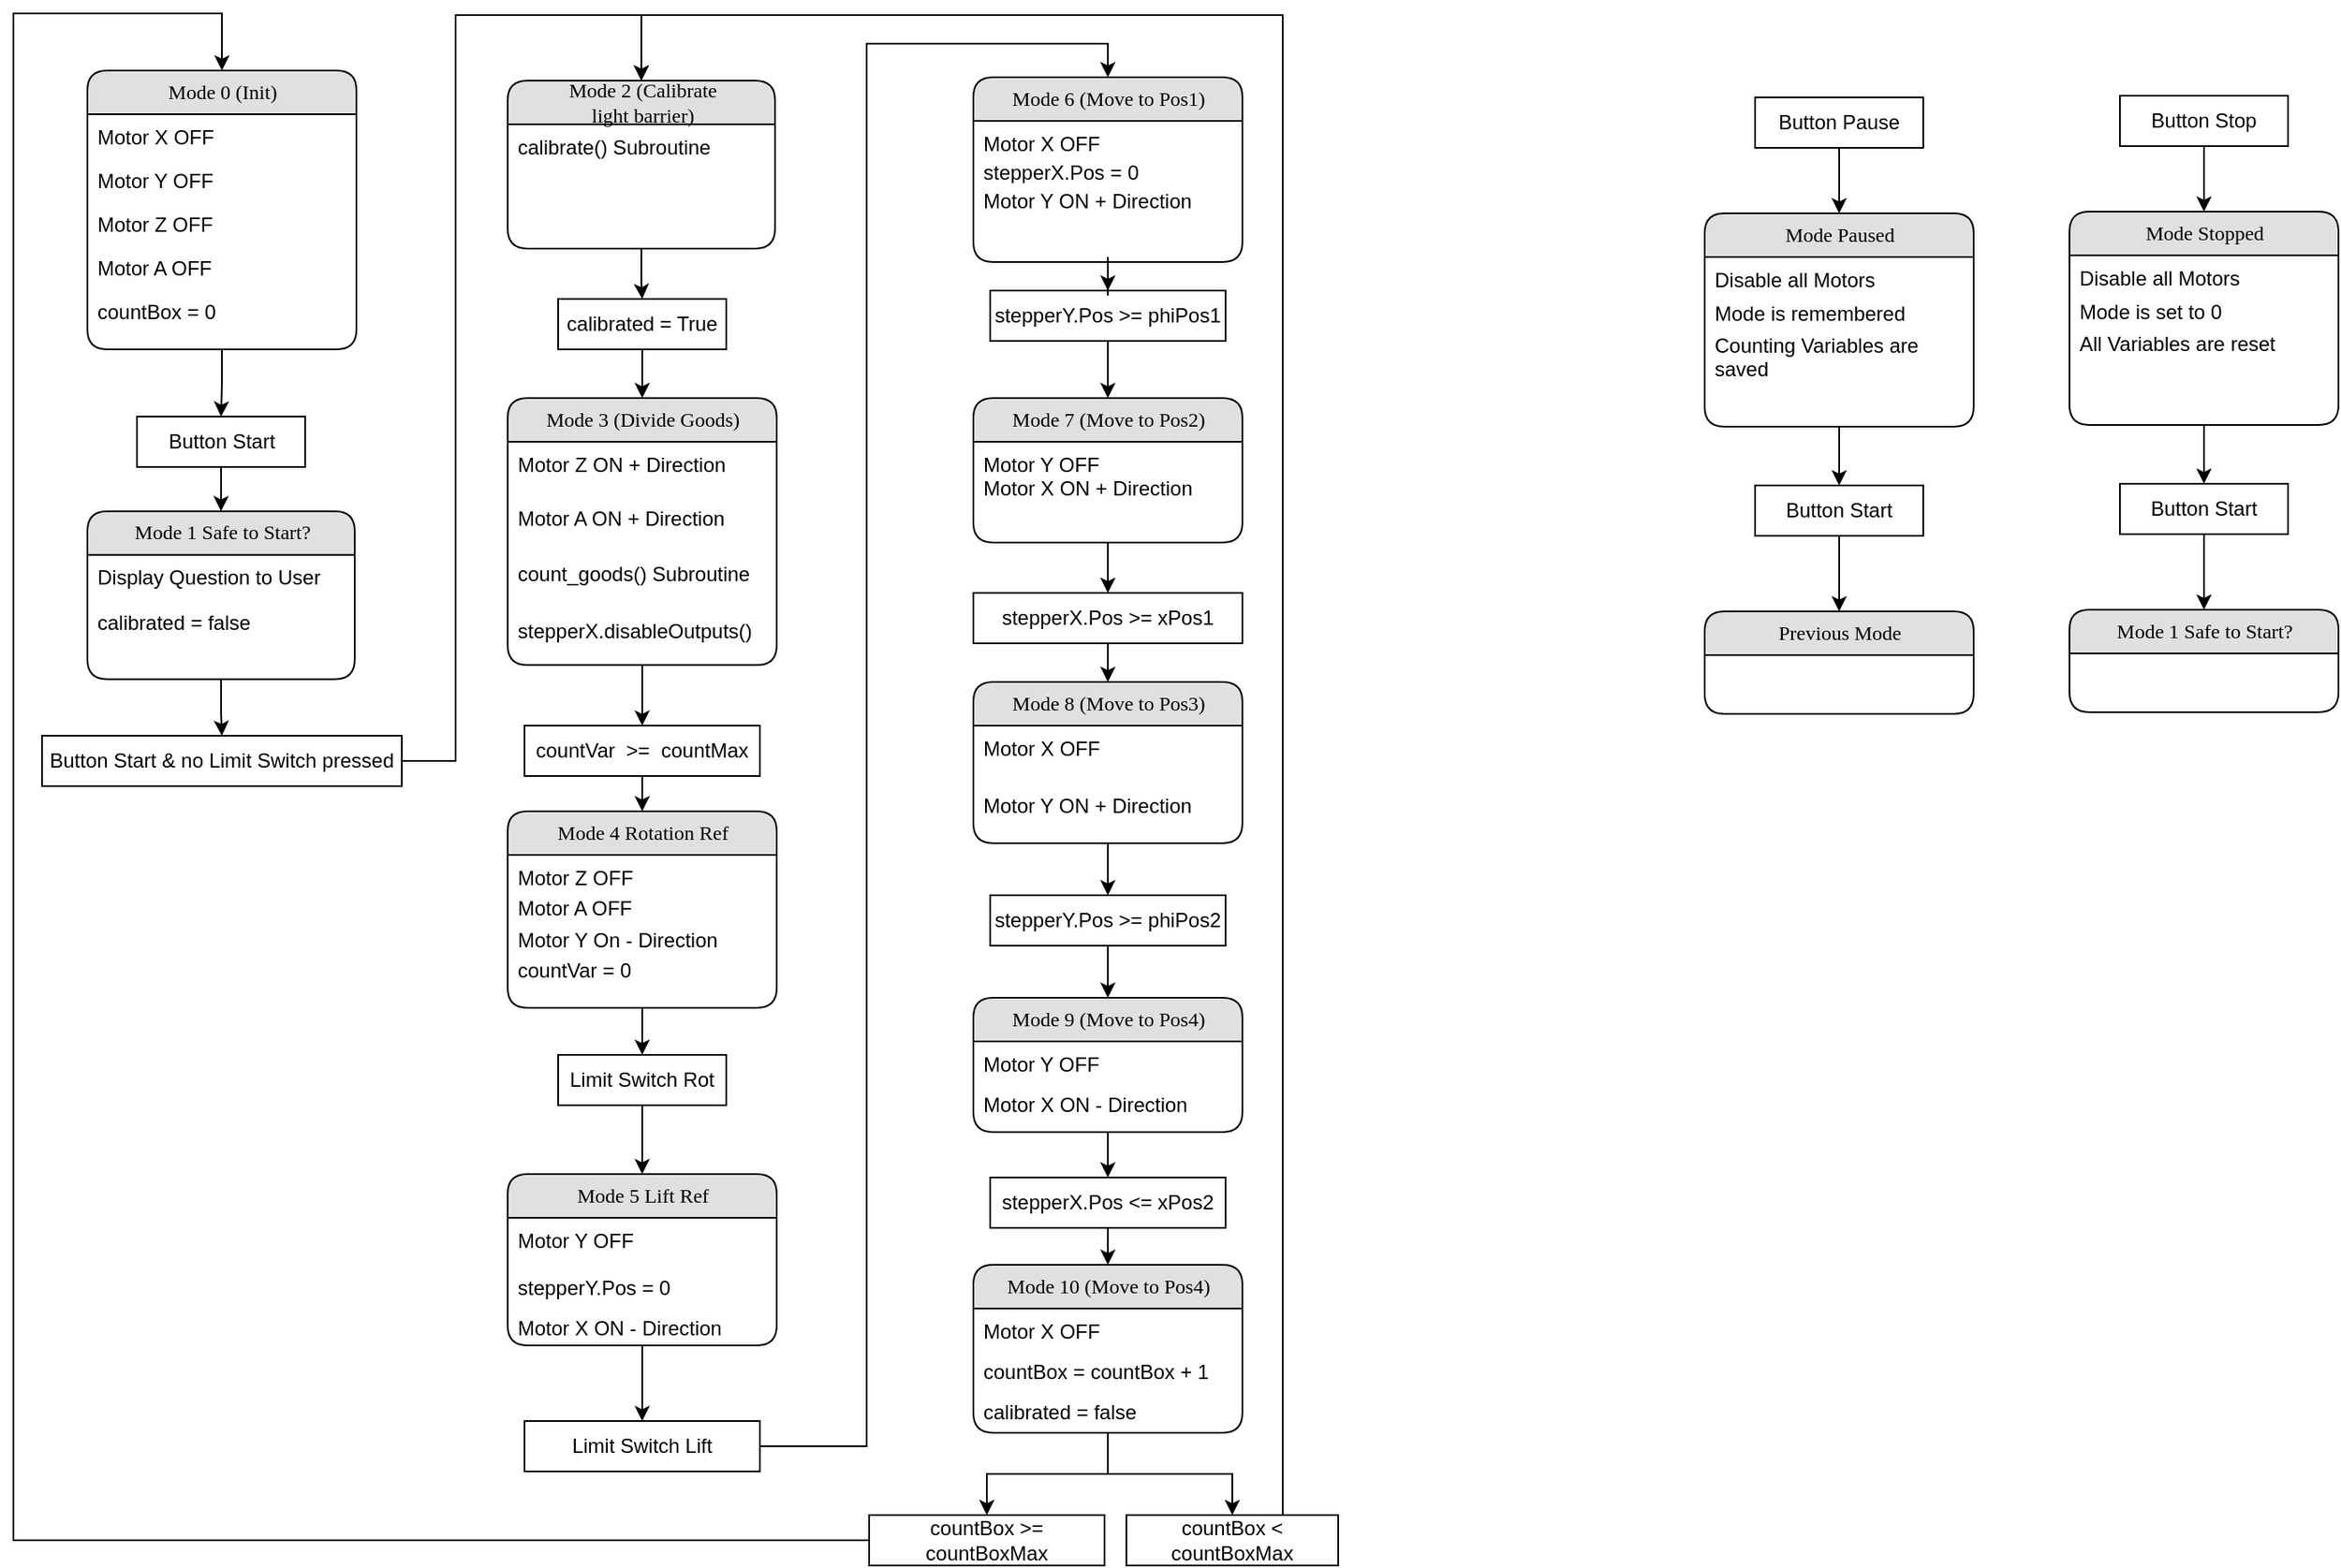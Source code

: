 <mxfile version="20.6.0" type="github">
  <diagram id="kKHLr9N3LMTWPFAltLq4" name="Seite-1">
    <mxGraphModel dx="1110" dy="594" grid="0" gridSize="10" guides="1" tooltips="1" connect="1" arrows="1" fold="0" page="1" pageScale="1" pageWidth="3300" pageHeight="4681" math="0" shadow="0">
      <root>
        <mxCell id="0" />
        <mxCell id="1" parent="0" />
        <mxCell id="L7xNBprmSxnHH5wMa5go-1" value="" style="group" parent="1" vertex="1" connectable="0">
          <mxGeometry x="407" y="244" width="160" height="166" as="geometry" />
        </mxCell>
        <mxCell id="L7xNBprmSxnHH5wMa5go-2" value="Mode 0 (Init)" style="swimlane;html=1;fontStyle=0;childLayout=stackLayout;horizontal=1;startSize=26;fillColor=#e0e0e0;horizontalStack=0;resizeParent=1;resizeLast=0;collapsible=1;marginBottom=0;swimlaneFillColor=#ffffff;align=center;rounded=1;shadow=0;comic=0;labelBackgroundColor=none;strokeWidth=1;fontFamily=Verdana;fontSize=12" parent="L7xNBprmSxnHH5wMa5go-1" vertex="1">
          <mxGeometry width="160" height="166" as="geometry" />
        </mxCell>
        <mxCell id="L7xNBprmSxnHH5wMa5go-3" value="Motor X OFF" style="text;html=1;strokeColor=none;fillColor=none;spacingLeft=4;spacingRight=4;whiteSpace=wrap;overflow=hidden;rotatable=0;points=[[0,0.5],[1,0.5]];portConstraint=eastwest;" parent="L7xNBprmSxnHH5wMa5go-2" vertex="1">
          <mxGeometry y="26" width="160" height="26" as="geometry" />
        </mxCell>
        <mxCell id="L7xNBprmSxnHH5wMa5go-4" value="Motor Y OFF" style="text;html=1;strokeColor=none;fillColor=none;spacingLeft=4;spacingRight=4;whiteSpace=wrap;overflow=hidden;rotatable=0;points=[[0,0.5],[1,0.5]];portConstraint=eastwest;" parent="L7xNBprmSxnHH5wMa5go-2" vertex="1">
          <mxGeometry y="52" width="160" height="26" as="geometry" />
        </mxCell>
        <mxCell id="L7xNBprmSxnHH5wMa5go-5" value="Motor Z OFF" style="text;html=1;strokeColor=none;fillColor=none;spacingLeft=4;spacingRight=4;whiteSpace=wrap;overflow=hidden;rotatable=0;points=[[0,0.5],[1,0.5]];portConstraint=eastwest;" parent="L7xNBprmSxnHH5wMa5go-2" vertex="1">
          <mxGeometry y="78" width="160" height="26" as="geometry" />
        </mxCell>
        <mxCell id="zrcjOYsHBGks2tnW5Kfn-1" value="Motor A OFF" style="text;html=1;strokeColor=none;fillColor=none;spacingLeft=4;spacingRight=4;whiteSpace=wrap;overflow=hidden;rotatable=0;points=[[0,0.5],[1,0.5]];portConstraint=eastwest;" vertex="1" parent="L7xNBprmSxnHH5wMa5go-2">
          <mxGeometry y="104" width="160" height="26" as="geometry" />
        </mxCell>
        <mxCell id="hb1QHLqvvnyP98BLe3R2-27" value="countBox = 0" style="text;html=1;strokeColor=none;fillColor=none;spacingLeft=4;spacingRight=4;whiteSpace=wrap;overflow=hidden;rotatable=0;points=[[0,0.5],[1,0.5]];portConstraint=eastwest;" parent="L7xNBprmSxnHH5wMa5go-2" vertex="1">
          <mxGeometry y="130" width="160" height="26" as="geometry" />
        </mxCell>
        <mxCell id="L7xNBprmSxnHH5wMa5go-8" value="" style="group" parent="1" vertex="1" connectable="0">
          <mxGeometry x="657" y="439" width="160" height="134" as="geometry" />
        </mxCell>
        <mxCell id="L7xNBprmSxnHH5wMa5go-9" value="Mode 3 (Divide Goods)" style="swimlane;html=1;fontStyle=0;childLayout=stackLayout;horizontal=1;startSize=26;fillColor=#e0e0e0;horizontalStack=0;resizeParent=1;resizeLast=0;collapsible=1;marginBottom=0;swimlaneFillColor=#ffffff;align=center;rounded=1;shadow=0;comic=0;labelBackgroundColor=none;strokeWidth=1;fontFamily=Verdana;fontSize=12" parent="L7xNBprmSxnHH5wMa5go-8" vertex="1">
          <mxGeometry width="160" height="158.928" as="geometry" />
        </mxCell>
        <mxCell id="L7xNBprmSxnHH5wMa5go-10" value="Motor Z ON + Direction" style="text;html=1;strokeColor=none;fillColor=none;spacingLeft=4;spacingRight=4;whiteSpace=wrap;overflow=hidden;rotatable=0;points=[[0,0.5],[1,0.5]];portConstraint=eastwest;" parent="L7xNBprmSxnHH5wMa5go-9" vertex="1">
          <mxGeometry y="26" width="160" height="32.442" as="geometry" />
        </mxCell>
        <mxCell id="zrcjOYsHBGks2tnW5Kfn-2" value="Motor A ON + Direction" style="text;html=1;strokeColor=none;fillColor=none;spacingLeft=4;spacingRight=4;whiteSpace=wrap;overflow=hidden;rotatable=0;points=[[0,0.5],[1,0.5]];portConstraint=eastwest;" vertex="1" parent="L7xNBprmSxnHH5wMa5go-9">
          <mxGeometry y="58.442" width="160" height="32.442" as="geometry" />
        </mxCell>
        <mxCell id="L7xNBprmSxnHH5wMa5go-12" value="count_goods() Subroutine" style="text;html=1;strokeColor=none;fillColor=none;spacingLeft=4;spacingRight=4;whiteSpace=wrap;overflow=hidden;rotatable=0;points=[[0,0.5],[1,0.5]];portConstraint=eastwest;" parent="L7xNBprmSxnHH5wMa5go-9" vertex="1">
          <mxGeometry y="90.884" width="160" height="34.022" as="geometry" />
        </mxCell>
        <mxCell id="0xy9OSa-Pp5hzbdrx6O_-5" value="stepperX.disableOutputs()" style="text;html=1;strokeColor=none;fillColor=none;spacingLeft=4;spacingRight=4;whiteSpace=wrap;overflow=hidden;rotatable=0;points=[[0,0.5],[1,0.5]];portConstraint=eastwest;" parent="L7xNBprmSxnHH5wMa5go-9" vertex="1">
          <mxGeometry y="124.906" width="160" height="34.022" as="geometry" />
        </mxCell>
        <mxCell id="L7xNBprmSxnHH5wMa5go-13" style="edgeStyle=orthogonalEdgeStyle;rounded=0;orthogonalLoop=1;jettySize=auto;html=1;entryX=0.5;entryY=0;entryDx=0;entryDy=0;" parent="1" source="L7xNBprmSxnHH5wMa5go-14" target="L7xNBprmSxnHH5wMa5go-9" edge="1">
          <mxGeometry relative="1" as="geometry" />
        </mxCell>
        <mxCell id="L7xNBprmSxnHH5wMa5go-14" value="calibrated = True" style="rounded=0;whiteSpace=wrap;html=1;" parent="1" vertex="1">
          <mxGeometry x="687" y="380" width="100" height="30" as="geometry" />
        </mxCell>
        <mxCell id="hb1QHLqvvnyP98BLe3R2-5" style="edgeStyle=orthogonalEdgeStyle;rounded=0;orthogonalLoop=1;jettySize=auto;html=1;entryX=0.5;entryY=0;entryDx=0;entryDy=0;" parent="1" source="L7xNBprmSxnHH5wMa5go-21" target="L7xNBprmSxnHH5wMa5go-109" edge="1">
          <mxGeometry relative="1" as="geometry" />
        </mxCell>
        <mxCell id="L7xNBprmSxnHH5wMa5go-21" value="countVar&amp;nbsp; &amp;gt;=&amp;nbsp; countMax" style="rounded=0;whiteSpace=wrap;html=1;" parent="1" vertex="1">
          <mxGeometry x="667" y="634" width="140" height="30" as="geometry" />
        </mxCell>
        <mxCell id="L7xNBprmSxnHH5wMa5go-22" style="edgeStyle=orthogonalEdgeStyle;rounded=0;orthogonalLoop=1;jettySize=auto;html=1;exitX=0.5;exitY=1;exitDx=0;exitDy=0;" parent="1" source="L7xNBprmSxnHH5wMa5go-9" target="L7xNBprmSxnHH5wMa5go-21" edge="1">
          <mxGeometry relative="1" as="geometry" />
        </mxCell>
        <mxCell id="L7xNBprmSxnHH5wMa5go-24" value="" style="group" parent="1" vertex="1" connectable="0">
          <mxGeometry x="657" y="250" width="159" height="100" as="geometry" />
        </mxCell>
        <mxCell id="L7xNBprmSxnHH5wMa5go-25" value="Mode 2 (Calibrate &lt;br&gt;light barrier)" style="swimlane;html=1;fontStyle=0;childLayout=stackLayout;horizontal=1;startSize=26;fillColor=#e0e0e0;horizontalStack=0;resizeParent=1;resizeLast=0;collapsible=1;marginBottom=0;swimlaneFillColor=#ffffff;align=center;rounded=1;shadow=0;comic=0;labelBackgroundColor=none;strokeWidth=1;fontFamily=Verdana;fontSize=12" parent="L7xNBprmSxnHH5wMa5go-24" vertex="1">
          <mxGeometry width="159" height="100.0" as="geometry" />
        </mxCell>
        <mxCell id="hb1QHLqvvnyP98BLe3R2-18" value="calibrate() Subroutine" style="text;html=1;strokeColor=none;fillColor=none;spacingLeft=4;spacingRight=4;whiteSpace=wrap;overflow=hidden;rotatable=0;points=[[0,0.5],[1,0.5]];portConstraint=eastwest;" parent="L7xNBprmSxnHH5wMa5go-25" vertex="1">
          <mxGeometry y="26" width="159" height="27" as="geometry" />
        </mxCell>
        <mxCell id="L7xNBprmSxnHH5wMa5go-130" style="edgeStyle=orthogonalEdgeStyle;rounded=0;orthogonalLoop=1;jettySize=auto;html=1;entryX=0.5;entryY=0;entryDx=0;entryDy=0;" parent="1" source="L7xNBprmSxnHH5wMa5go-28" target="L7xNBprmSxnHH5wMa5go-128" edge="1">
          <mxGeometry relative="1" as="geometry" />
        </mxCell>
        <mxCell id="L7xNBprmSxnHH5wMa5go-28" value="Button Start" style="rounded=0;whiteSpace=wrap;html=1;" parent="1" vertex="1">
          <mxGeometry x="436.5" y="450" width="100" height="30" as="geometry" />
        </mxCell>
        <mxCell id="L7xNBprmSxnHH5wMa5go-29" style="edgeStyle=orthogonalEdgeStyle;rounded=0;orthogonalLoop=1;jettySize=auto;html=1;" parent="1" source="L7xNBprmSxnHH5wMa5go-2" target="L7xNBprmSxnHH5wMa5go-28" edge="1">
          <mxGeometry relative="1" as="geometry" />
        </mxCell>
        <mxCell id="L7xNBprmSxnHH5wMa5go-30" style="edgeStyle=orthogonalEdgeStyle;rounded=0;orthogonalLoop=1;jettySize=auto;html=1;entryX=0.5;entryY=0;entryDx=0;entryDy=0;" parent="1" source="L7xNBprmSxnHH5wMa5go-25" target="L7xNBprmSxnHH5wMa5go-14" edge="1">
          <mxGeometry relative="1" as="geometry" />
        </mxCell>
        <mxCell id="hb1QHLqvvnyP98BLe3R2-15" style="edgeStyle=orthogonalEdgeStyle;rounded=0;orthogonalLoop=1;jettySize=auto;html=1;entryX=0.5;entryY=0;entryDx=0;entryDy=0;" parent="1" source="L7xNBprmSxnHH5wMa5go-73" target="L7xNBprmSxnHH5wMa5go-76" edge="1">
          <mxGeometry relative="1" as="geometry" />
        </mxCell>
        <mxCell id="L7xNBprmSxnHH5wMa5go-73" value="stepperY.Pos &amp;gt;= phiPos1" style="rounded=0;whiteSpace=wrap;html=1;" parent="1" vertex="1">
          <mxGeometry x="944" y="375" width="140" height="30" as="geometry" />
        </mxCell>
        <mxCell id="L7xNBprmSxnHH5wMa5go-75" value="" style="group" parent="1" vertex="1" connectable="0">
          <mxGeometry x="934" y="439" width="160" height="86" as="geometry" />
        </mxCell>
        <mxCell id="L7xNBprmSxnHH5wMa5go-76" value="Mode 7 (Move to Pos2)" style="swimlane;html=1;fontStyle=0;childLayout=stackLayout;horizontal=1;startSize=26;fillColor=#e0e0e0;horizontalStack=0;resizeParent=1;resizeLast=0;collapsible=1;marginBottom=0;swimlaneFillColor=#ffffff;align=center;rounded=1;shadow=0;comic=0;labelBackgroundColor=none;strokeWidth=1;fontFamily=Verdana;fontSize=12" parent="L7xNBprmSxnHH5wMa5go-75" vertex="1">
          <mxGeometry width="160" height="86.0" as="geometry" />
        </mxCell>
        <mxCell id="L7xNBprmSxnHH5wMa5go-77" value="Motor Y OFF&lt;br style=&quot;font-size: 12px;&quot;&gt;Motor X ON + Direction" style="text;html=1;strokeColor=none;fillColor=none;spacingLeft=4;spacingRight=4;whiteSpace=wrap;overflow=hidden;rotatable=0;points=[[0,0.5],[1,0.5]];portConstraint=eastwest;fontSize=12;spacingBottom=2;" parent="L7xNBprmSxnHH5wMa5go-76" vertex="1">
          <mxGeometry y="26" width="160" height="34.4" as="geometry" />
        </mxCell>
        <mxCell id="L7xNBprmSxnHH5wMa5go-78" value="" style="group" parent="1" vertex="1" connectable="0">
          <mxGeometry x="934" y="655" width="160" height="90" as="geometry" />
        </mxCell>
        <mxCell id="L7xNBprmSxnHH5wMa5go-79" value="Mode 8 (Move to Pos3)" style="swimlane;html=1;fontStyle=0;childLayout=stackLayout;horizontal=1;startSize=26;fillColor=#e0e0e0;horizontalStack=0;resizeParent=1;resizeLast=0;collapsible=1;marginBottom=0;swimlaneFillColor=#ffffff;align=center;rounded=1;shadow=0;comic=0;labelBackgroundColor=none;strokeWidth=1;fontFamily=Verdana;fontSize=12" parent="L7xNBprmSxnHH5wMa5go-78" vertex="1">
          <mxGeometry y="-47" width="160" height="96" as="geometry" />
        </mxCell>
        <mxCell id="L7xNBprmSxnHH5wMa5go-80" value="Motor X OFF" style="text;html=1;strokeColor=none;fillColor=none;spacingLeft=4;spacingRight=4;whiteSpace=wrap;overflow=hidden;rotatable=0;points=[[0,0.5],[1,0.5]];portConstraint=eastwest;" parent="L7xNBprmSxnHH5wMa5go-79" vertex="1">
          <mxGeometry y="26" width="160" height="34.1" as="geometry" />
        </mxCell>
        <mxCell id="L7xNBprmSxnHH5wMa5go-81" value="Motor Y ON + Direction" style="text;html=1;strokeColor=none;fillColor=none;spacingLeft=4;spacingRight=4;whiteSpace=wrap;overflow=hidden;rotatable=0;points=[[0,0.5],[1,0.5]];portConstraint=eastwest;" parent="L7xNBprmSxnHH5wMa5go-79" vertex="1">
          <mxGeometry y="60.1" width="160" height="29.9" as="geometry" />
        </mxCell>
        <mxCell id="L7xNBprmSxnHH5wMa5go-82" style="edgeStyle=orthogonalEdgeStyle;rounded=0;orthogonalLoop=1;jettySize=auto;html=1;entryX=0.5;entryY=0;entryDx=0;entryDy=0;" parent="1" source="L7xNBprmSxnHH5wMa5go-83" target="L7xNBprmSxnHH5wMa5go-79" edge="1">
          <mxGeometry relative="1" as="geometry" />
        </mxCell>
        <mxCell id="L7xNBprmSxnHH5wMa5go-83" value="stepperX.Pos &amp;gt;= xPos1" style="rounded=0;whiteSpace=wrap;html=1;" parent="1" vertex="1">
          <mxGeometry x="934" y="555" width="160" height="30" as="geometry" />
        </mxCell>
        <mxCell id="L7xNBprmSxnHH5wMa5go-88" style="edgeStyle=orthogonalEdgeStyle;rounded=0;orthogonalLoop=1;jettySize=auto;html=1;" parent="1" source="L7xNBprmSxnHH5wMa5go-89" target="L7xNBprmSxnHH5wMa5go-85" edge="1">
          <mxGeometry relative="1" as="geometry" />
        </mxCell>
        <mxCell id="L7xNBprmSxnHH5wMa5go-89" value="stepperY.Pos &amp;gt;= phiPos2" style="rounded=0;whiteSpace=wrap;html=1;" parent="1" vertex="1">
          <mxGeometry x="944" y="735" width="140" height="30" as="geometry" />
        </mxCell>
        <mxCell id="L7xNBprmSxnHH5wMa5go-90" style="edgeStyle=orthogonalEdgeStyle;rounded=0;orthogonalLoop=1;jettySize=auto;html=1;exitX=0.5;exitY=1;exitDx=0;exitDy=0;" parent="1" source="L7xNBprmSxnHH5wMa5go-79" target="L7xNBprmSxnHH5wMa5go-89" edge="1">
          <mxGeometry relative="1" as="geometry" />
        </mxCell>
        <mxCell id="hb1QHLqvvnyP98BLe3R2-29" style="edgeStyle=orthogonalEdgeStyle;rounded=0;orthogonalLoop=1;jettySize=auto;html=1;entryX=0.5;entryY=0;entryDx=0;entryDy=0;" parent="1" source="L7xNBprmSxnHH5wMa5go-92" target="hb1QHLqvvnyP98BLe3R2-24" edge="1">
          <mxGeometry relative="1" as="geometry" />
        </mxCell>
        <mxCell id="L7xNBprmSxnHH5wMa5go-92" value="stepperX.Pos &amp;lt;= xPos2" style="rounded=0;whiteSpace=wrap;html=1;" parent="1" vertex="1">
          <mxGeometry x="944" y="903" width="140" height="30" as="geometry" />
        </mxCell>
        <mxCell id="L7xNBprmSxnHH5wMa5go-93" style="edgeStyle=orthogonalEdgeStyle;rounded=0;orthogonalLoop=1;jettySize=auto;html=1;entryX=0.5;entryY=0;entryDx=0;entryDy=0;" parent="1" source="L7xNBprmSxnHH5wMa5go-85" target="L7xNBprmSxnHH5wMa5go-92" edge="1">
          <mxGeometry relative="1" as="geometry" />
        </mxCell>
        <mxCell id="L7xNBprmSxnHH5wMa5go-101" style="edgeStyle=orthogonalEdgeStyle;rounded=0;orthogonalLoop=1;jettySize=auto;html=1;entryX=0.5;entryY=0;entryDx=0;entryDy=0;fontSize=12;" parent="1" source="L7xNBprmSxnHH5wMa5go-76" target="L7xNBprmSxnHH5wMa5go-83" edge="1">
          <mxGeometry relative="1" as="geometry" />
        </mxCell>
        <mxCell id="L7xNBprmSxnHH5wMa5go-108" value="" style="group" parent="1" vertex="1" connectable="0">
          <mxGeometry x="657" y="685" width="160" height="117" as="geometry" />
        </mxCell>
        <mxCell id="L7xNBprmSxnHH5wMa5go-109" value="Mode 4 Rotation Ref" style="swimlane;html=1;fontStyle=0;childLayout=stackLayout;horizontal=1;startSize=26;fillColor=#e0e0e0;horizontalStack=0;resizeParent=1;resizeLast=0;collapsible=1;marginBottom=0;swimlaneFillColor=#ffffff;align=center;rounded=1;shadow=0;comic=0;labelBackgroundColor=none;strokeWidth=1;fontFamily=Verdana;fontSize=12" parent="L7xNBprmSxnHH5wMa5go-108" vertex="1">
          <mxGeometry width="160" height="117.0" as="geometry" />
        </mxCell>
        <mxCell id="L7xNBprmSxnHH5wMa5go-110" value="Motor Z OFF" style="text;html=1;strokeColor=none;fillColor=none;spacingLeft=4;spacingRight=4;whiteSpace=wrap;overflow=hidden;rotatable=0;points=[[0,0.5],[1,0.5]];portConstraint=eastwest;" parent="L7xNBprmSxnHH5wMa5go-109" vertex="1">
          <mxGeometry y="26" width="160" height="18.325" as="geometry" />
        </mxCell>
        <mxCell id="hb1QHLqvvnyP98BLe3R2-4" value="Motor A OFF" style="text;html=1;strokeColor=none;fillColor=none;spacingLeft=4;spacingRight=4;whiteSpace=wrap;overflow=hidden;rotatable=0;points=[[0,0.5],[1,0.5]];portConstraint=eastwest;" parent="L7xNBprmSxnHH5wMa5go-109" vertex="1">
          <mxGeometry y="44.325" width="160" height="18.325" as="geometry" />
        </mxCell>
        <mxCell id="zrcjOYsHBGks2tnW5Kfn-3" value="Motor Y On - Direction" style="text;html=1;strokeColor=none;fillColor=none;spacingLeft=4;spacingRight=4;whiteSpace=wrap;overflow=hidden;rotatable=0;points=[[0,0.5],[1,0.5]];portConstraint=eastwest;" vertex="1" parent="L7xNBprmSxnHH5wMa5go-109">
          <mxGeometry y="62.651" width="160" height="18.325" as="geometry" />
        </mxCell>
        <mxCell id="hb1QHLqvvnyP98BLe3R2-3" value="countVar = 0" style="text;html=1;strokeColor=none;fillColor=none;spacingLeft=4;spacingRight=4;whiteSpace=wrap;overflow=hidden;rotatable=0;points=[[0,0.5],[1,0.5]];portConstraint=eastwest;" parent="L7xNBprmSxnHH5wMa5go-109" vertex="1">
          <mxGeometry y="80.976" width="160" height="18.325" as="geometry" />
        </mxCell>
        <mxCell id="L7xNBprmSxnHH5wMa5go-118" value="" style="group" parent="1" vertex="1" connectable="0">
          <mxGeometry x="657" y="901" width="160" height="102" as="geometry" />
        </mxCell>
        <mxCell id="L7xNBprmSxnHH5wMa5go-119" value="Mode 5 Lift Ref" style="swimlane;html=1;fontStyle=0;childLayout=stackLayout;horizontal=1;startSize=26;fillColor=#e0e0e0;horizontalStack=0;resizeParent=1;resizeLast=0;collapsible=1;marginBottom=0;swimlaneFillColor=#ffffff;align=center;rounded=1;shadow=0;comic=0;labelBackgroundColor=none;strokeWidth=1;fontFamily=Verdana;fontSize=12" parent="L7xNBprmSxnHH5wMa5go-118" vertex="1">
          <mxGeometry width="160" height="102" as="geometry" />
        </mxCell>
        <mxCell id="L7xNBprmSxnHH5wMa5go-120" value="Motor Y OFF" style="text;html=1;strokeColor=none;fillColor=none;spacingLeft=4;spacingRight=4;whiteSpace=wrap;overflow=hidden;rotatable=0;points=[[0,0.5],[1,0.5]];portConstraint=eastwest;" parent="L7xNBprmSxnHH5wMa5go-119" vertex="1">
          <mxGeometry y="26" width="160" height="28" as="geometry" />
        </mxCell>
        <mxCell id="L7xNBprmSxnHH5wMa5go-121" value="stepperY.Pos = 0" style="text;html=1;strokeColor=none;fillColor=none;spacingLeft=4;spacingRight=4;whiteSpace=wrap;overflow=hidden;rotatable=0;points=[[0,0.5],[1,0.5]];portConstraint=eastwest;" parent="L7xNBprmSxnHH5wMa5go-119" vertex="1">
          <mxGeometry y="54" width="160" height="24.02" as="geometry" />
        </mxCell>
        <mxCell id="L7xNBprmSxnHH5wMa5go-122" value="Motor X ON - Direction" style="text;html=1;strokeColor=none;fillColor=none;spacingLeft=4;spacingRight=4;whiteSpace=wrap;overflow=hidden;rotatable=0;points=[[0,0.5],[1,0.5]];portConstraint=eastwest;" parent="L7xNBprmSxnHH5wMa5go-119" vertex="1">
          <mxGeometry y="78.02" width="160" height="21.05" as="geometry" />
        </mxCell>
        <mxCell id="hb1QHLqvvnyP98BLe3R2-1" style="edgeStyle=orthogonalEdgeStyle;rounded=0;orthogonalLoop=1;jettySize=auto;html=1;" parent="1" source="L7xNBprmSxnHH5wMa5go-123" target="L7xNBprmSxnHH5wMa5go-119" edge="1">
          <mxGeometry relative="1" as="geometry" />
        </mxCell>
        <mxCell id="L7xNBprmSxnHH5wMa5go-123" value="Limit Switch Rot" style="rounded=0;whiteSpace=wrap;html=1;" parent="1" vertex="1">
          <mxGeometry x="687" y="830" width="100" height="30" as="geometry" />
        </mxCell>
        <mxCell id="L7xNBprmSxnHH5wMa5go-127" value="" style="group" parent="1" vertex="1" connectable="0">
          <mxGeometry x="407" y="506.36" width="159" height="100" as="geometry" />
        </mxCell>
        <mxCell id="L7xNBprmSxnHH5wMa5go-128" value="Mode 1 Safe to Start?" style="swimlane;html=1;fontStyle=0;childLayout=stackLayout;horizontal=1;startSize=26;fillColor=#e0e0e0;horizontalStack=0;resizeParent=1;resizeLast=0;collapsible=1;marginBottom=0;swimlaneFillColor=#ffffff;align=center;rounded=1;shadow=0;comic=0;labelBackgroundColor=none;strokeWidth=1;fontFamily=Verdana;fontSize=12" parent="L7xNBprmSxnHH5wMa5go-127" vertex="1">
          <mxGeometry width="159" height="100.0" as="geometry" />
        </mxCell>
        <mxCell id="L7xNBprmSxnHH5wMa5go-129" value="Display Question to User" style="text;html=1;strokeColor=none;fillColor=none;spacingLeft=4;spacingRight=4;whiteSpace=wrap;overflow=hidden;rotatable=0;points=[[0,0.5],[1,0.5]];portConstraint=eastwest;" parent="L7xNBprmSxnHH5wMa5go-128" vertex="1">
          <mxGeometry y="26" width="159" height="27" as="geometry" />
        </mxCell>
        <mxCell id="0xy9OSa-Pp5hzbdrx6O_-4" value="calibrated = false" style="text;html=1;strokeColor=none;fillColor=none;spacingLeft=4;spacingRight=4;whiteSpace=wrap;overflow=hidden;rotatable=0;points=[[0,0.5],[1,0.5]];portConstraint=eastwest;" parent="L7xNBprmSxnHH5wMa5go-128" vertex="1">
          <mxGeometry y="53" width="159" height="15.663" as="geometry" />
        </mxCell>
        <mxCell id="0xy9OSa-Pp5hzbdrx6O_-1" style="edgeStyle=orthogonalEdgeStyle;rounded=0;orthogonalLoop=1;jettySize=auto;html=1;entryX=0.5;entryY=0;entryDx=0;entryDy=0;" parent="1" source="L7xNBprmSxnHH5wMa5go-131" target="L7xNBprmSxnHH5wMa5go-25" edge="1">
          <mxGeometry relative="1" as="geometry">
            <Array as="points">
              <mxPoint x="626" y="655" />
              <mxPoint x="626" y="211" />
              <mxPoint x="736" y="211" />
            </Array>
          </mxGeometry>
        </mxCell>
        <mxCell id="L7xNBprmSxnHH5wMa5go-131" value="Button Start &amp;amp; no Limit Switch pressed" style="rounded=0;whiteSpace=wrap;html=1;" parent="1" vertex="1">
          <mxGeometry x="380" y="640" width="214" height="30" as="geometry" />
        </mxCell>
        <mxCell id="L7xNBprmSxnHH5wMa5go-132" style="edgeStyle=orthogonalEdgeStyle;rounded=0;orthogonalLoop=1;jettySize=auto;html=1;entryX=0.5;entryY=0;entryDx=0;entryDy=0;" parent="1" source="L7xNBprmSxnHH5wMa5go-128" target="L7xNBprmSxnHH5wMa5go-131" edge="1">
          <mxGeometry relative="1" as="geometry" />
        </mxCell>
        <mxCell id="hb1QHLqvvnyP98BLe3R2-6" value="" style="group" parent="1" vertex="1" connectable="0">
          <mxGeometry x="934" y="248" width="160" height="110" as="geometry" />
        </mxCell>
        <mxCell id="hb1QHLqvvnyP98BLe3R2-7" value="Mode 6 (Move to Pos1)" style="swimlane;html=1;fontStyle=0;childLayout=stackLayout;horizontal=1;startSize=26;fillColor=#e0e0e0;horizontalStack=0;resizeParent=1;resizeLast=0;collapsible=1;marginBottom=0;swimlaneFillColor=#ffffff;align=center;rounded=1;shadow=0;comic=0;labelBackgroundColor=none;strokeWidth=1;fontFamily=Verdana;fontSize=12" parent="hb1QHLqvvnyP98BLe3R2-6" vertex="1">
          <mxGeometry width="160" height="110.0" as="geometry" />
        </mxCell>
        <mxCell id="hb1QHLqvvnyP98BLe3R2-8" value="Motor X OFF" style="text;html=1;strokeColor=none;fillColor=none;spacingLeft=4;spacingRight=4;whiteSpace=wrap;overflow=hidden;rotatable=0;points=[[0,0.5],[1,0.5]];portConstraint=eastwest;" parent="hb1QHLqvvnyP98BLe3R2-7" vertex="1">
          <mxGeometry y="26" width="160" height="17.229" as="geometry" />
        </mxCell>
        <mxCell id="hb1QHLqvvnyP98BLe3R2-9" value="stepperX.Pos = 0" style="text;html=1;strokeColor=none;fillColor=none;spacingLeft=4;spacingRight=4;whiteSpace=wrap;overflow=hidden;rotatable=0;points=[[0,0.5],[1,0.5]];portConstraint=eastwest;" parent="hb1QHLqvvnyP98BLe3R2-7" vertex="1">
          <mxGeometry y="43.229" width="160" height="16.77" as="geometry" />
        </mxCell>
        <mxCell id="hb1QHLqvvnyP98BLe3R2-10" value="Motor Y ON + Direction" style="text;html=1;strokeColor=none;fillColor=none;spacingLeft=4;spacingRight=4;whiteSpace=wrap;overflow=hidden;rotatable=0;points=[[0,0.5],[1,0.5]];portConstraint=eastwest;" parent="hb1QHLqvvnyP98BLe3R2-7" vertex="1">
          <mxGeometry y="59.999" width="160" height="16.77" as="geometry" />
        </mxCell>
        <mxCell id="hb1QHLqvvnyP98BLe3R2-14" style="edgeStyle=orthogonalEdgeStyle;rounded=0;orthogonalLoop=1;jettySize=auto;html=1;entryX=0.5;entryY=0;entryDx=0;entryDy=0;" parent="1" source="hb1QHLqvvnyP98BLe3R2-12" target="hb1QHLqvvnyP98BLe3R2-7" edge="1">
          <mxGeometry relative="1" as="geometry" />
        </mxCell>
        <mxCell id="hb1QHLqvvnyP98BLe3R2-12" value="Limit Switch Lift" style="rounded=0;whiteSpace=wrap;html=1;" parent="1" vertex="1">
          <mxGeometry x="667" y="1048" width="140" height="30" as="geometry" />
        </mxCell>
        <mxCell id="hb1QHLqvvnyP98BLe3R2-13" style="edgeStyle=orthogonalEdgeStyle;rounded=0;orthogonalLoop=1;jettySize=auto;html=1;entryX=0.5;entryY=0;entryDx=0;entryDy=0;" parent="1" source="L7xNBprmSxnHH5wMa5go-119" target="hb1QHLqvvnyP98BLe3R2-12" edge="1">
          <mxGeometry relative="1" as="geometry" />
        </mxCell>
        <mxCell id="hb1QHLqvvnyP98BLe3R2-16" style="edgeStyle=orthogonalEdgeStyle;rounded=0;orthogonalLoop=1;jettySize=auto;html=1;entryX=0.5;entryY=0;entryDx=0;entryDy=0;" parent="1" source="hb1QHLqvvnyP98BLe3R2-7" target="L7xNBprmSxnHH5wMa5go-73" edge="1">
          <mxGeometry relative="1" as="geometry" />
        </mxCell>
        <mxCell id="L7xNBprmSxnHH5wMa5go-85" value="Mode 9 (Move to Pos4)" style="swimlane;html=1;fontStyle=0;childLayout=stackLayout;horizontal=1;startSize=26;fillColor=#e0e0e0;horizontalStack=0;resizeParent=1;resizeLast=0;collapsible=1;marginBottom=0;swimlaneFillColor=#ffffff;align=center;rounded=1;shadow=0;comic=0;labelBackgroundColor=none;strokeWidth=1;fontFamily=Verdana;fontSize=12" parent="1" vertex="1">
          <mxGeometry x="934" y="796" width="160" height="80" as="geometry" />
        </mxCell>
        <mxCell id="L7xNBprmSxnHH5wMa5go-86" value="Motor Y OFF" style="text;html=1;strokeColor=none;fillColor=none;spacingLeft=4;spacingRight=4;whiteSpace=wrap;overflow=hidden;rotatable=0;points=[[0,0.5],[1,0.5]];portConstraint=eastwest;" parent="L7xNBprmSxnHH5wMa5go-85" vertex="1">
          <mxGeometry y="26" width="160" height="24" as="geometry" />
        </mxCell>
        <mxCell id="L7xNBprmSxnHH5wMa5go-87" value="Motor X ON - Direction" style="text;html=1;strokeColor=none;fillColor=none;spacingLeft=4;spacingRight=4;whiteSpace=wrap;overflow=hidden;rotatable=0;points=[[0,0.5],[1,0.5]];portConstraint=eastwest;" parent="L7xNBprmSxnHH5wMa5go-85" vertex="1">
          <mxGeometry y="50" width="160" height="29.9" as="geometry" />
        </mxCell>
        <mxCell id="hb1QHLqvvnyP98BLe3R2-20" style="edgeStyle=orthogonalEdgeStyle;rounded=0;orthogonalLoop=1;jettySize=auto;html=1;entryX=0.5;entryY=0;entryDx=0;entryDy=0;" parent="1" source="L7xNBprmSxnHH5wMa5go-109" target="L7xNBprmSxnHH5wMa5go-123" edge="1">
          <mxGeometry relative="1" as="geometry" />
        </mxCell>
        <mxCell id="hb1QHLqvvnyP98BLe3R2-35" style="edgeStyle=orthogonalEdgeStyle;rounded=0;orthogonalLoop=1;jettySize=auto;html=1;entryX=0.5;entryY=0;entryDx=0;entryDy=0;" parent="1" source="hb1QHLqvvnyP98BLe3R2-22" target="L7xNBprmSxnHH5wMa5go-2" edge="1">
          <mxGeometry relative="1" as="geometry">
            <Array as="points">
              <mxPoint x="363" y="1119" />
              <mxPoint x="363" y="210" />
              <mxPoint x="487" y="210" />
            </Array>
          </mxGeometry>
        </mxCell>
        <mxCell id="hb1QHLqvvnyP98BLe3R2-22" value="countBox &amp;gt;= countBoxMax" style="rounded=0;whiteSpace=wrap;html=1;" parent="1" vertex="1">
          <mxGeometry x="872" y="1104" width="140" height="30" as="geometry" />
        </mxCell>
        <mxCell id="hb1QHLqvvnyP98BLe3R2-23" style="edgeStyle=orthogonalEdgeStyle;rounded=0;orthogonalLoop=1;jettySize=auto;html=1;entryX=0.5;entryY=0;entryDx=0;entryDy=0;" parent="1" source="hb1QHLqvvnyP98BLe3R2-24" target="hb1QHLqvvnyP98BLe3R2-22" edge="1">
          <mxGeometry relative="1" as="geometry" />
        </mxCell>
        <mxCell id="hb1QHLqvvnyP98BLe3R2-24" value="Mode 10 (Move to Pos4)" style="swimlane;html=1;fontStyle=0;childLayout=stackLayout;horizontal=1;startSize=26;fillColor=#e0e0e0;horizontalStack=0;resizeParent=1;resizeLast=0;collapsible=1;marginBottom=0;swimlaneFillColor=#ffffff;align=center;rounded=1;shadow=0;comic=0;labelBackgroundColor=none;strokeWidth=1;fontFamily=Verdana;fontSize=12" parent="1" vertex="1">
          <mxGeometry x="934" y="955" width="160" height="100" as="geometry" />
        </mxCell>
        <mxCell id="hb1QHLqvvnyP98BLe3R2-25" value="Motor X OFF" style="text;html=1;strokeColor=none;fillColor=none;spacingLeft=4;spacingRight=4;whiteSpace=wrap;overflow=hidden;rotatable=0;points=[[0,0.5],[1,0.5]];portConstraint=eastwest;" parent="hb1QHLqvvnyP98BLe3R2-24" vertex="1">
          <mxGeometry y="26" width="160" height="24" as="geometry" />
        </mxCell>
        <mxCell id="hb1QHLqvvnyP98BLe3R2-30" value="countBox = countBox + 1" style="text;html=1;strokeColor=none;fillColor=none;spacingLeft=4;spacingRight=4;whiteSpace=wrap;overflow=hidden;rotatable=0;points=[[0,0.5],[1,0.5]];portConstraint=eastwest;" parent="hb1QHLqvvnyP98BLe3R2-24" vertex="1">
          <mxGeometry y="50" width="160" height="24" as="geometry" />
        </mxCell>
        <mxCell id="0xy9OSa-Pp5hzbdrx6O_-3" value="calibrated = false" style="text;html=1;strokeColor=none;fillColor=none;spacingLeft=4;spacingRight=4;whiteSpace=wrap;overflow=hidden;rotatable=0;points=[[0,0.5],[1,0.5]];portConstraint=eastwest;" parent="hb1QHLqvvnyP98BLe3R2-24" vertex="1">
          <mxGeometry y="74" width="160" height="24" as="geometry" />
        </mxCell>
        <mxCell id="0xy9OSa-Pp5hzbdrx6O_-2" style="edgeStyle=orthogonalEdgeStyle;rounded=0;orthogonalLoop=1;jettySize=auto;html=1;entryX=0.5;entryY=0;entryDx=0;entryDy=0;" parent="1" source="hb1QHLqvvnyP98BLe3R2-31" target="L7xNBprmSxnHH5wMa5go-25" edge="1">
          <mxGeometry relative="1" as="geometry">
            <Array as="points">
              <mxPoint x="1118" y="211" />
              <mxPoint x="737" y="211" />
            </Array>
          </mxGeometry>
        </mxCell>
        <mxCell id="hb1QHLqvvnyP98BLe3R2-31" value="countBox &amp;lt; countBoxMax" style="rounded=0;whiteSpace=wrap;html=1;" parent="1" vertex="1">
          <mxGeometry x="1025" y="1104" width="126" height="30" as="geometry" />
        </mxCell>
        <mxCell id="hb1QHLqvvnyP98BLe3R2-33" style="edgeStyle=orthogonalEdgeStyle;rounded=0;orthogonalLoop=1;jettySize=auto;html=1;entryX=0.5;entryY=0;entryDx=0;entryDy=0;exitX=0.5;exitY=1;exitDx=0;exitDy=0;" parent="1" source="hb1QHLqvvnyP98BLe3R2-24" target="hb1QHLqvvnyP98BLe3R2-31" edge="1">
          <mxGeometry relative="1" as="geometry">
            <mxPoint x="1024" y="1068" as="sourcePoint" />
            <mxPoint x="972" y="1114" as="targetPoint" />
          </mxGeometry>
        </mxCell>
        <mxCell id="zrcjOYsHBGks2tnW5Kfn-10" style="edgeStyle=orthogonalEdgeStyle;rounded=0;orthogonalLoop=1;jettySize=auto;html=1;entryX=0.5;entryY=0;entryDx=0;entryDy=0;" edge="1" parent="1" source="zrcjOYsHBGks2tnW5Kfn-4" target="zrcjOYsHBGks2tnW5Kfn-6">
          <mxGeometry relative="1" as="geometry" />
        </mxCell>
        <mxCell id="zrcjOYsHBGks2tnW5Kfn-4" value="Button Pause" style="rounded=0;whiteSpace=wrap;html=1;" vertex="1" parent="1">
          <mxGeometry x="1399" y="260" width="100" height="30" as="geometry" />
        </mxCell>
        <mxCell id="zrcjOYsHBGks2tnW5Kfn-5" value="" style="group" vertex="1" connectable="0" parent="1">
          <mxGeometry x="1369" y="329" width="160" height="127" as="geometry" />
        </mxCell>
        <mxCell id="zrcjOYsHBGks2tnW5Kfn-6" value="Mode Paused" style="swimlane;html=1;fontStyle=0;childLayout=stackLayout;horizontal=1;startSize=26;fillColor=#e0e0e0;horizontalStack=0;resizeParent=1;resizeLast=0;collapsible=1;marginBottom=0;swimlaneFillColor=#ffffff;align=center;rounded=1;shadow=0;comic=0;labelBackgroundColor=none;strokeWidth=1;fontFamily=Verdana;fontSize=12" vertex="1" parent="zrcjOYsHBGks2tnW5Kfn-5">
          <mxGeometry width="160" height="127.0" as="geometry" />
        </mxCell>
        <mxCell id="zrcjOYsHBGks2tnW5Kfn-7" value="Disable all Motors" style="text;html=1;strokeColor=none;fillColor=none;spacingLeft=4;spacingRight=4;whiteSpace=wrap;overflow=hidden;rotatable=0;points=[[0,0.5],[1,0.5]];portConstraint=eastwest;" vertex="1" parent="zrcjOYsHBGks2tnW5Kfn-6">
          <mxGeometry y="26" width="160" height="19.892" as="geometry" />
        </mxCell>
        <mxCell id="zrcjOYsHBGks2tnW5Kfn-8" value="Mode is remembered" style="text;html=1;strokeColor=none;fillColor=none;spacingLeft=4;spacingRight=4;whiteSpace=wrap;overflow=hidden;rotatable=0;points=[[0,0.5],[1,0.5]];portConstraint=eastwest;" vertex="1" parent="zrcjOYsHBGks2tnW5Kfn-6">
          <mxGeometry y="45.892" width="160" height="19.362" as="geometry" />
        </mxCell>
        <mxCell id="zrcjOYsHBGks2tnW5Kfn-9" value="Counting Variables are saved" style="text;html=1;strokeColor=none;fillColor=none;spacingLeft=4;spacingRight=4;whiteSpace=wrap;overflow=hidden;rotatable=0;points=[[0,0.5],[1,0.5]];portConstraint=eastwest;" vertex="1" parent="zrcjOYsHBGks2tnW5Kfn-6">
          <mxGeometry y="65.253" width="160" height="38.228" as="geometry" />
        </mxCell>
        <mxCell id="zrcjOYsHBGks2tnW5Kfn-19" style="edgeStyle=orthogonalEdgeStyle;rounded=0;orthogonalLoop=1;jettySize=auto;html=1;entryX=0.5;entryY=0;entryDx=0;entryDy=0;" edge="1" parent="1" source="zrcjOYsHBGks2tnW5Kfn-11" target="zrcjOYsHBGks2tnW5Kfn-15">
          <mxGeometry relative="1" as="geometry" />
        </mxCell>
        <mxCell id="zrcjOYsHBGks2tnW5Kfn-11" value="Button Start" style="rounded=0;whiteSpace=wrap;html=1;" vertex="1" parent="1">
          <mxGeometry x="1399" y="491" width="100" height="30" as="geometry" />
        </mxCell>
        <mxCell id="zrcjOYsHBGks2tnW5Kfn-12" style="edgeStyle=orthogonalEdgeStyle;rounded=0;orthogonalLoop=1;jettySize=auto;html=1;entryX=0.5;entryY=0;entryDx=0;entryDy=0;" edge="1" parent="1" source="zrcjOYsHBGks2tnW5Kfn-6" target="zrcjOYsHBGks2tnW5Kfn-11">
          <mxGeometry relative="1" as="geometry" />
        </mxCell>
        <mxCell id="zrcjOYsHBGks2tnW5Kfn-14" value="" style="group" vertex="1" connectable="0" parent="1">
          <mxGeometry x="1369" y="566" width="160" height="61" as="geometry" />
        </mxCell>
        <mxCell id="zrcjOYsHBGks2tnW5Kfn-15" value="Previous Mode" style="swimlane;html=1;fontStyle=0;childLayout=stackLayout;horizontal=1;startSize=26;fillColor=#e0e0e0;horizontalStack=0;resizeParent=1;resizeLast=0;collapsible=1;marginBottom=0;swimlaneFillColor=#ffffff;align=center;rounded=1;shadow=0;comic=0;labelBackgroundColor=none;strokeWidth=1;fontFamily=Verdana;fontSize=12" vertex="1" parent="zrcjOYsHBGks2tnW5Kfn-14">
          <mxGeometry width="160" height="61.0" as="geometry" />
        </mxCell>
        <mxCell id="zrcjOYsHBGks2tnW5Kfn-20" style="edgeStyle=orthogonalEdgeStyle;rounded=0;orthogonalLoop=1;jettySize=auto;html=1;entryX=0.5;entryY=0;entryDx=0;entryDy=0;" edge="1" parent="1" source="zrcjOYsHBGks2tnW5Kfn-21" target="zrcjOYsHBGks2tnW5Kfn-23">
          <mxGeometry relative="1" as="geometry" />
        </mxCell>
        <mxCell id="zrcjOYsHBGks2tnW5Kfn-21" value="Button Stop" style="rounded=0;whiteSpace=wrap;html=1;" vertex="1" parent="1">
          <mxGeometry x="1616" y="259" width="100" height="30" as="geometry" />
        </mxCell>
        <mxCell id="zrcjOYsHBGks2tnW5Kfn-22" value="" style="group" vertex="1" connectable="0" parent="1">
          <mxGeometry x="1586" y="328" width="160" height="127" as="geometry" />
        </mxCell>
        <mxCell id="zrcjOYsHBGks2tnW5Kfn-23" value="Mode Stopped" style="swimlane;html=1;fontStyle=0;childLayout=stackLayout;horizontal=1;startSize=26;fillColor=#e0e0e0;horizontalStack=0;resizeParent=1;resizeLast=0;collapsible=1;marginBottom=0;swimlaneFillColor=#ffffff;align=center;rounded=1;shadow=0;comic=0;labelBackgroundColor=none;strokeWidth=1;fontFamily=Verdana;fontSize=12" vertex="1" parent="zrcjOYsHBGks2tnW5Kfn-22">
          <mxGeometry width="160" height="127.0" as="geometry" />
        </mxCell>
        <mxCell id="zrcjOYsHBGks2tnW5Kfn-24" value="Disable all Motors" style="text;html=1;strokeColor=none;fillColor=none;spacingLeft=4;spacingRight=4;whiteSpace=wrap;overflow=hidden;rotatable=0;points=[[0,0.5],[1,0.5]];portConstraint=eastwest;" vertex="1" parent="zrcjOYsHBGks2tnW5Kfn-23">
          <mxGeometry y="26" width="160" height="19.892" as="geometry" />
        </mxCell>
        <mxCell id="zrcjOYsHBGks2tnW5Kfn-25" value="Mode is set to 0" style="text;html=1;strokeColor=none;fillColor=none;spacingLeft=4;spacingRight=4;whiteSpace=wrap;overflow=hidden;rotatable=0;points=[[0,0.5],[1,0.5]];portConstraint=eastwest;" vertex="1" parent="zrcjOYsHBGks2tnW5Kfn-23">
          <mxGeometry y="45.892" width="160" height="19.362" as="geometry" />
        </mxCell>
        <mxCell id="zrcjOYsHBGks2tnW5Kfn-26" value="All Variables are reset" style="text;html=1;strokeColor=none;fillColor=none;spacingLeft=4;spacingRight=4;whiteSpace=wrap;overflow=hidden;rotatable=0;points=[[0,0.5],[1,0.5]];portConstraint=eastwest;" vertex="1" parent="zrcjOYsHBGks2tnW5Kfn-23">
          <mxGeometry y="65.253" width="160" height="38.228" as="geometry" />
        </mxCell>
        <mxCell id="zrcjOYsHBGks2tnW5Kfn-27" style="edgeStyle=orthogonalEdgeStyle;rounded=0;orthogonalLoop=1;jettySize=auto;html=1;entryX=0.5;entryY=0;entryDx=0;entryDy=0;" edge="1" parent="1" source="zrcjOYsHBGks2tnW5Kfn-28" target="zrcjOYsHBGks2tnW5Kfn-31">
          <mxGeometry relative="1" as="geometry" />
        </mxCell>
        <mxCell id="zrcjOYsHBGks2tnW5Kfn-28" value="Button Start" style="rounded=0;whiteSpace=wrap;html=1;" vertex="1" parent="1">
          <mxGeometry x="1616" y="490" width="100" height="30" as="geometry" />
        </mxCell>
        <mxCell id="zrcjOYsHBGks2tnW5Kfn-29" style="edgeStyle=orthogonalEdgeStyle;rounded=0;orthogonalLoop=1;jettySize=auto;html=1;entryX=0.5;entryY=0;entryDx=0;entryDy=0;" edge="1" parent="1" source="zrcjOYsHBGks2tnW5Kfn-23" target="zrcjOYsHBGks2tnW5Kfn-28">
          <mxGeometry relative="1" as="geometry" />
        </mxCell>
        <mxCell id="zrcjOYsHBGks2tnW5Kfn-30" value="" style="group" vertex="1" connectable="0" parent="1">
          <mxGeometry x="1586" y="565" width="160" height="61" as="geometry" />
        </mxCell>
        <mxCell id="zrcjOYsHBGks2tnW5Kfn-31" value="Mode 1 Safe to Start?" style="swimlane;html=1;fontStyle=0;childLayout=stackLayout;horizontal=1;startSize=26;fillColor=#e0e0e0;horizontalStack=0;resizeParent=1;resizeLast=0;collapsible=1;marginBottom=0;swimlaneFillColor=#ffffff;align=center;rounded=1;shadow=0;comic=0;labelBackgroundColor=none;strokeWidth=1;fontFamily=Verdana;fontSize=12" vertex="1" parent="zrcjOYsHBGks2tnW5Kfn-30">
          <mxGeometry width="160" height="61.0" as="geometry" />
        </mxCell>
      </root>
    </mxGraphModel>
  </diagram>
</mxfile>
